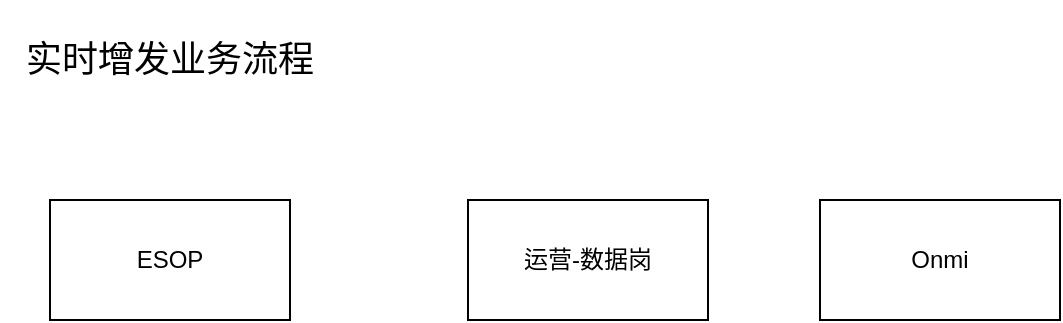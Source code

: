 <mxfile version="13.7.9" type="github"><diagram id="jDUVt8dIGyTaI10tpX3-" name="Page-1"><mxGraphModel dx="705" dy="687" grid="1" gridSize="10" guides="1" tooltips="1" connect="1" arrows="1" fold="1" page="1" pageScale="1" pageWidth="827" pageHeight="1169" math="0" shadow="0"><root><mxCell id="0"/><mxCell id="1" parent="0"/><mxCell id="GEmIrbl4oGY9saoDGmTt-1" value="&lt;font style=&quot;font-size: 18px&quot;&gt;实时增发业务流程&lt;/font&gt;" style="rounded=1;whiteSpace=wrap;html=1;strokeColor=none;" vertex="1" parent="1"><mxGeometry x="60" y="40" width="170" height="60" as="geometry"/></mxCell><mxCell id="GEmIrbl4oGY9saoDGmTt-2" value="ESOP" style="rounded=0;whiteSpace=wrap;html=1;" vertex="1" parent="1"><mxGeometry x="85" y="140" width="120" height="60" as="geometry"/></mxCell><mxCell id="GEmIrbl4oGY9saoDGmTt-3" value="运营-数据岗" style="rounded=0;whiteSpace=wrap;html=1;" vertex="1" parent="1"><mxGeometry x="294" y="140" width="120" height="60" as="geometry"/></mxCell><mxCell id="GEmIrbl4oGY9saoDGmTt-4" value="Onmi" style="rounded=0;whiteSpace=wrap;html=1;" vertex="1" parent="1"><mxGeometry x="470" y="140" width="120" height="60" as="geometry"/></mxCell></root></mxGraphModel></diagram></mxfile>